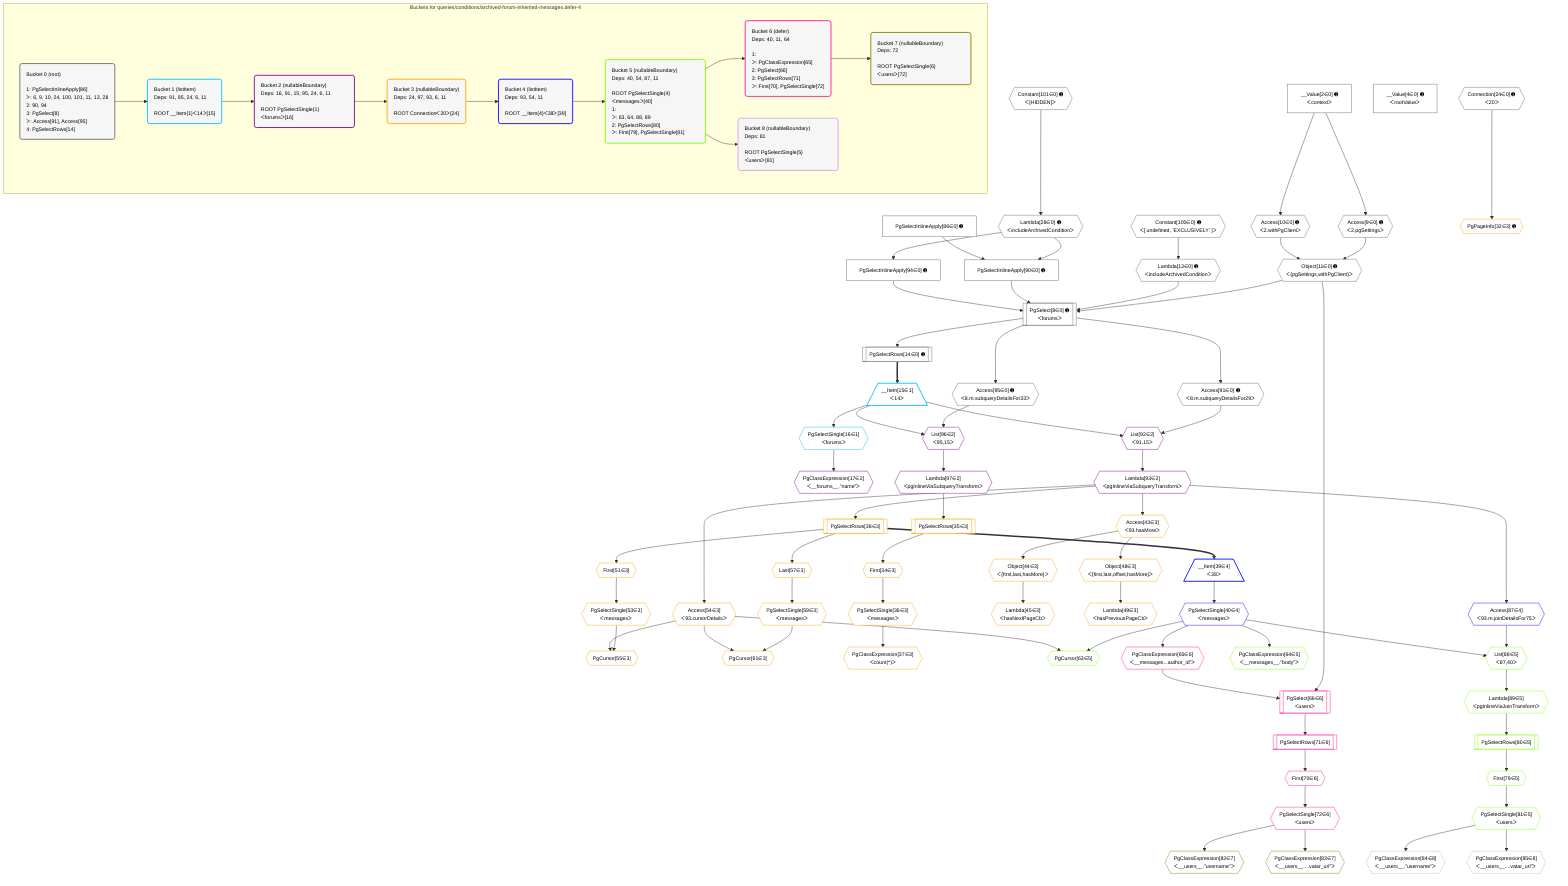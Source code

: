 %%{init: {'themeVariables': { 'fontSize': '12px'}}}%%
graph TD
    classDef path fill:#eee,stroke:#000,color:#000
    classDef plan fill:#fff,stroke-width:1px,color:#000
    classDef itemplan fill:#fff,stroke-width:2px,color:#000
    classDef unbatchedplan fill:#dff,stroke-width:1px,color:#000
    classDef sideeffectplan fill:#fcc,stroke-width:2px,color:#000
    classDef bucket fill:#f6f6f6,color:#000,stroke-width:2px,text-align:left

    subgraph "Buckets for queries/conditions/archived-forum-inherited-messages.defer-4"
    Bucket0("Bucket 0 (root)<br /><br />1: PgSelectInlineApply[86]<br />ᐳ: 6, 9, 10, 24, 100, 101, 11, 13, 28<br />2: 90, 94<br />3: PgSelect[8]<br />ᐳ: Access[91], Access[95]<br />4: PgSelectRows[14]"):::bucket
    Bucket1("Bucket 1 (listItem)<br />Deps: 91, 95, 24, 6, 11<br /><br />ROOT __Item{1}ᐸ14ᐳ[15]"):::bucket
    Bucket2("Bucket 2 (nullableBoundary)<br />Deps: 16, 91, 15, 95, 24, 6, 11<br /><br />ROOT PgSelectSingle{1}ᐸforumsᐳ[16]"):::bucket
    Bucket3("Bucket 3 (nullableBoundary)<br />Deps: 24, 97, 93, 6, 11<br /><br />ROOT Connectionᐸ20ᐳ[24]"):::bucket
    Bucket4("Bucket 4 (listItem)<br />Deps: 93, 54, 11<br /><br />ROOT __Item{4}ᐸ38ᐳ[39]"):::bucket
    Bucket5("Bucket 5 (nullableBoundary)<br />Deps: 40, 54, 87, 11<br /><br />ROOT PgSelectSingle{4}ᐸmessagesᐳ[40]<br />1: <br />ᐳ: 63, 64, 88, 89<br />2: PgSelectRows[80]<br />ᐳ: First[79], PgSelectSingle[81]"):::bucket
    Bucket6("Bucket 6 (defer)<br />Deps: 40, 11, 64<br /><br />1: <br />ᐳ: PgClassExpression[65]<br />2: PgSelect[66]<br />3: PgSelectRows[71]<br />ᐳ: First[70], PgSelectSingle[72]"):::bucket
    Bucket7("Bucket 7 (nullableBoundary)<br />Deps: 72<br /><br />ROOT PgSelectSingle{6}ᐸusersᐳ[72]"):::bucket
    Bucket8("Bucket 8 (nullableBoundary)<br />Deps: 81<br /><br />ROOT PgSelectSingle{5}ᐸusersᐳ[81]"):::bucket
    end
    Bucket0 --> Bucket1
    Bucket1 --> Bucket2
    Bucket2 --> Bucket3
    Bucket3 --> Bucket4
    Bucket4 --> Bucket5
    Bucket5 --> Bucket6 & Bucket8
    Bucket6 --> Bucket7

    %% plan dependencies
    PgSelect8[["PgSelect[8∈0] ➊<br />ᐸforumsᐳ"]]:::plan
    Object11{{"Object[11∈0] ➊<br />ᐸ{pgSettings,withPgClient}ᐳ"}}:::plan
    Lambda13{{"Lambda[13∈0] ➊<br />ᐸincludeArchivedConditionᐳ"}}:::plan
    PgSelectInlineApply90["PgSelectInlineApply[90∈0] ➊"]:::plan
    PgSelectInlineApply94["PgSelectInlineApply[94∈0] ➊"]:::plan
    Object11 & Lambda13 & PgSelectInlineApply90 & PgSelectInlineApply94 --> PgSelect8
    Access9{{"Access[9∈0] ➊<br />ᐸ2.pgSettingsᐳ"}}:::plan
    Access10{{"Access[10∈0] ➊<br />ᐸ2.withPgClientᐳ"}}:::plan
    Access9 & Access10 --> Object11
    Lambda28{{"Lambda[28∈0] ➊<br />ᐸincludeArchivedConditionᐳ"}}:::plan
    PgSelectInlineApply86["PgSelectInlineApply[86∈0] ➊"]:::plan
    Lambda28 & PgSelectInlineApply86 --> PgSelectInlineApply90
    __Value2["__Value[2∈0] ➊<br />ᐸcontextᐳ"]:::plan
    __Value2 --> Access9
    __Value2 --> Access10
    Constant100{{"Constant[100∈0] ➊<br />ᐸ[ undefined, 'EXCLUSIVELY' ]ᐳ"}}:::plan
    Constant100 --> Lambda13
    PgSelectRows14[["PgSelectRows[14∈0] ➊"]]:::plan
    PgSelect8 --> PgSelectRows14
    Constant101{{"Constant[101∈0] ➊<br />ᐸ[HIDDEN]ᐳ"}}:::plan
    Constant101 --> Lambda28
    Access91{{"Access[91∈0] ➊<br />ᐸ8.m.subqueryDetailsFor29ᐳ"}}:::plan
    PgSelect8 --> Access91
    Lambda28 --> PgSelectInlineApply94
    Access95{{"Access[95∈0] ➊<br />ᐸ8.m.subqueryDetailsFor33ᐳ"}}:::plan
    PgSelect8 --> Access95
    __Value4["__Value[4∈0] ➊<br />ᐸrootValueᐳ"]:::plan
    Connection24{{"Connection[24∈0] ➊<br />ᐸ20ᐳ"}}:::plan
    __Item15[/"__Item[15∈1]<br />ᐸ14ᐳ"\]:::itemplan
    PgSelectRows14 ==> __Item15
    PgSelectSingle16{{"PgSelectSingle[16∈1]<br />ᐸforumsᐳ"}}:::plan
    __Item15 --> PgSelectSingle16
    List92{{"List[92∈2]<br />ᐸ91,15ᐳ"}}:::plan
    Access91 & __Item15 --> List92
    List96{{"List[96∈2]<br />ᐸ95,15ᐳ"}}:::plan
    Access95 & __Item15 --> List96
    PgClassExpression17{{"PgClassExpression[17∈2]<br />ᐸ__forums__.”name”ᐳ"}}:::plan
    PgSelectSingle16 --> PgClassExpression17
    Lambda93{{"Lambda[93∈2]<br />ᐸpgInlineViaSubqueryTransformᐳ"}}:::plan
    List92 --> Lambda93
    Lambda97{{"Lambda[97∈2]<br />ᐸpgInlineViaSubqueryTransformᐳ"}}:::plan
    List96 --> Lambda97
    Object48{{"Object[48∈3]<br />ᐸ{first,last,offset,hasMore}ᐳ"}}:::plan
    Access43{{"Access[43∈3]<br />ᐸ93.hasMoreᐳ"}}:::plan
    Access43 --> Object48
    Object44{{"Object[44∈3]<br />ᐸ{first,last,hasMore}ᐳ"}}:::plan
    Access43 --> Object44
    PgCursor55{{"PgCursor[55∈3]"}}:::plan
    PgSelectSingle53{{"PgSelectSingle[53∈3]<br />ᐸmessagesᐳ"}}:::plan
    Access54{{"Access[54∈3]<br />ᐸ93.cursorDetailsᐳ"}}:::plan
    PgSelectSingle53 & Access54 --> PgCursor55
    PgCursor61{{"PgCursor[61∈3]"}}:::plan
    PgSelectSingle59{{"PgSelectSingle[59∈3]<br />ᐸmessagesᐳ"}}:::plan
    PgSelectSingle59 & Access54 --> PgCursor61
    PgPageInfo32{{"PgPageInfo[32∈3] ➊"}}:::plan
    Connection24 --> PgPageInfo32
    First34{{"First[34∈3]"}}:::plan
    PgSelectRows35[["PgSelectRows[35∈3]"]]:::plan
    PgSelectRows35 --> First34
    Lambda97 --> PgSelectRows35
    PgSelectSingle36{{"PgSelectSingle[36∈3]<br />ᐸmessagesᐳ"}}:::plan
    First34 --> PgSelectSingle36
    PgClassExpression37{{"PgClassExpression[37∈3]<br />ᐸcount(*)ᐳ"}}:::plan
    PgSelectSingle36 --> PgClassExpression37
    PgSelectRows38[["PgSelectRows[38∈3]"]]:::plan
    Lambda93 --> PgSelectRows38
    Lambda93 --> Access43
    Lambda45{{"Lambda[45∈3]<br />ᐸhasNextPageCbᐳ"}}:::plan
    Object44 --> Lambda45
    Lambda49{{"Lambda[49∈3]<br />ᐸhasPreviousPageCbᐳ"}}:::plan
    Object48 --> Lambda49
    First51{{"First[51∈3]"}}:::plan
    PgSelectRows38 --> First51
    First51 --> PgSelectSingle53
    Lambda93 --> Access54
    Last57{{"Last[57∈3]"}}:::plan
    PgSelectRows38 --> Last57
    Last57 --> PgSelectSingle59
    __Item39[/"__Item[39∈4]<br />ᐸ38ᐳ"\]:::itemplan
    PgSelectRows38 ==> __Item39
    PgSelectSingle40{{"PgSelectSingle[40∈4]<br />ᐸmessagesᐳ"}}:::plan
    __Item39 --> PgSelectSingle40
    Access87{{"Access[87∈4]<br />ᐸ93.m.joinDetailsFor75ᐳ"}}:::plan
    Lambda93 --> Access87
    PgCursor63{{"PgCursor[63∈5]"}}:::plan
    PgSelectSingle40 & Access54 --> PgCursor63
    List88{{"List[88∈5]<br />ᐸ87,40ᐳ"}}:::plan
    Access87 & PgSelectSingle40 --> List88
    PgClassExpression64{{"PgClassExpression[64∈5]<br />ᐸ__messages__.”body”ᐳ"}}:::plan
    PgSelectSingle40 --> PgClassExpression64
    First79{{"First[79∈5]"}}:::plan
    PgSelectRows80[["PgSelectRows[80∈5]"]]:::plan
    PgSelectRows80 --> First79
    Lambda89{{"Lambda[89∈5]<br />ᐸpgInlineViaJoinTransformᐳ"}}:::plan
    Lambda89 --> PgSelectRows80
    PgSelectSingle81{{"PgSelectSingle[81∈5]<br />ᐸusersᐳ"}}:::plan
    First79 --> PgSelectSingle81
    List88 --> Lambda89
    PgSelect66[["PgSelect[66∈6]<br />ᐸusersᐳ"]]:::plan
    PgClassExpression65{{"PgClassExpression[65∈6]<br />ᐸ__messages...author_id”ᐳ"}}:::plan
    Object11 & PgClassExpression65 --> PgSelect66
    PgSelectSingle40 --> PgClassExpression65
    First70{{"First[70∈6]"}}:::plan
    PgSelectRows71[["PgSelectRows[71∈6]"]]:::plan
    PgSelectRows71 --> First70
    PgSelect66 --> PgSelectRows71
    PgSelectSingle72{{"PgSelectSingle[72∈6]<br />ᐸusersᐳ"}}:::plan
    First70 --> PgSelectSingle72
    PgClassExpression82{{"PgClassExpression[82∈7]<br />ᐸ__users__.”username”ᐳ"}}:::plan
    PgSelectSingle72 --> PgClassExpression82
    PgClassExpression83{{"PgClassExpression[83∈7]<br />ᐸ__users__....vatar_url”ᐳ"}}:::plan
    PgSelectSingle72 --> PgClassExpression83
    PgClassExpression84{{"PgClassExpression[84∈8]<br />ᐸ__users__.”username”ᐳ"}}:::plan
    PgSelectSingle81 --> PgClassExpression84
    PgClassExpression85{{"PgClassExpression[85∈8]<br />ᐸ__users__....vatar_url”ᐳ"}}:::plan
    PgSelectSingle81 --> PgClassExpression85

    %% define steps
    classDef bucket0 stroke:#696969
    class Bucket0,__Value2,__Value4,PgSelect8,Access9,Access10,Object11,Lambda13,PgSelectRows14,Connection24,Lambda28,PgSelectInlineApply86,PgSelectInlineApply90,Access91,PgSelectInlineApply94,Access95,Constant100,Constant101 bucket0
    classDef bucket1 stroke:#00bfff
    class Bucket1,__Item15,PgSelectSingle16 bucket1
    classDef bucket2 stroke:#7f007f
    class Bucket2,PgClassExpression17,List92,Lambda93,List96,Lambda97 bucket2
    classDef bucket3 stroke:#ffa500
    class Bucket3,PgPageInfo32,First34,PgSelectRows35,PgSelectSingle36,PgClassExpression37,PgSelectRows38,Access43,Object44,Lambda45,Object48,Lambda49,First51,PgSelectSingle53,Access54,PgCursor55,Last57,PgSelectSingle59,PgCursor61 bucket3
    classDef bucket4 stroke:#0000ff
    class Bucket4,__Item39,PgSelectSingle40,Access87 bucket4
    classDef bucket5 stroke:#7fff00
    class Bucket5,PgCursor63,PgClassExpression64,First79,PgSelectRows80,PgSelectSingle81,List88,Lambda89 bucket5
    classDef bucket6 stroke:#ff1493
    class Bucket6,PgClassExpression65,PgSelect66,First70,PgSelectRows71,PgSelectSingle72 bucket6
    classDef bucket7 stroke:#808000
    class Bucket7,PgClassExpression82,PgClassExpression83 bucket7
    classDef bucket8 stroke:#dda0dd
    class Bucket8,PgClassExpression84,PgClassExpression85 bucket8